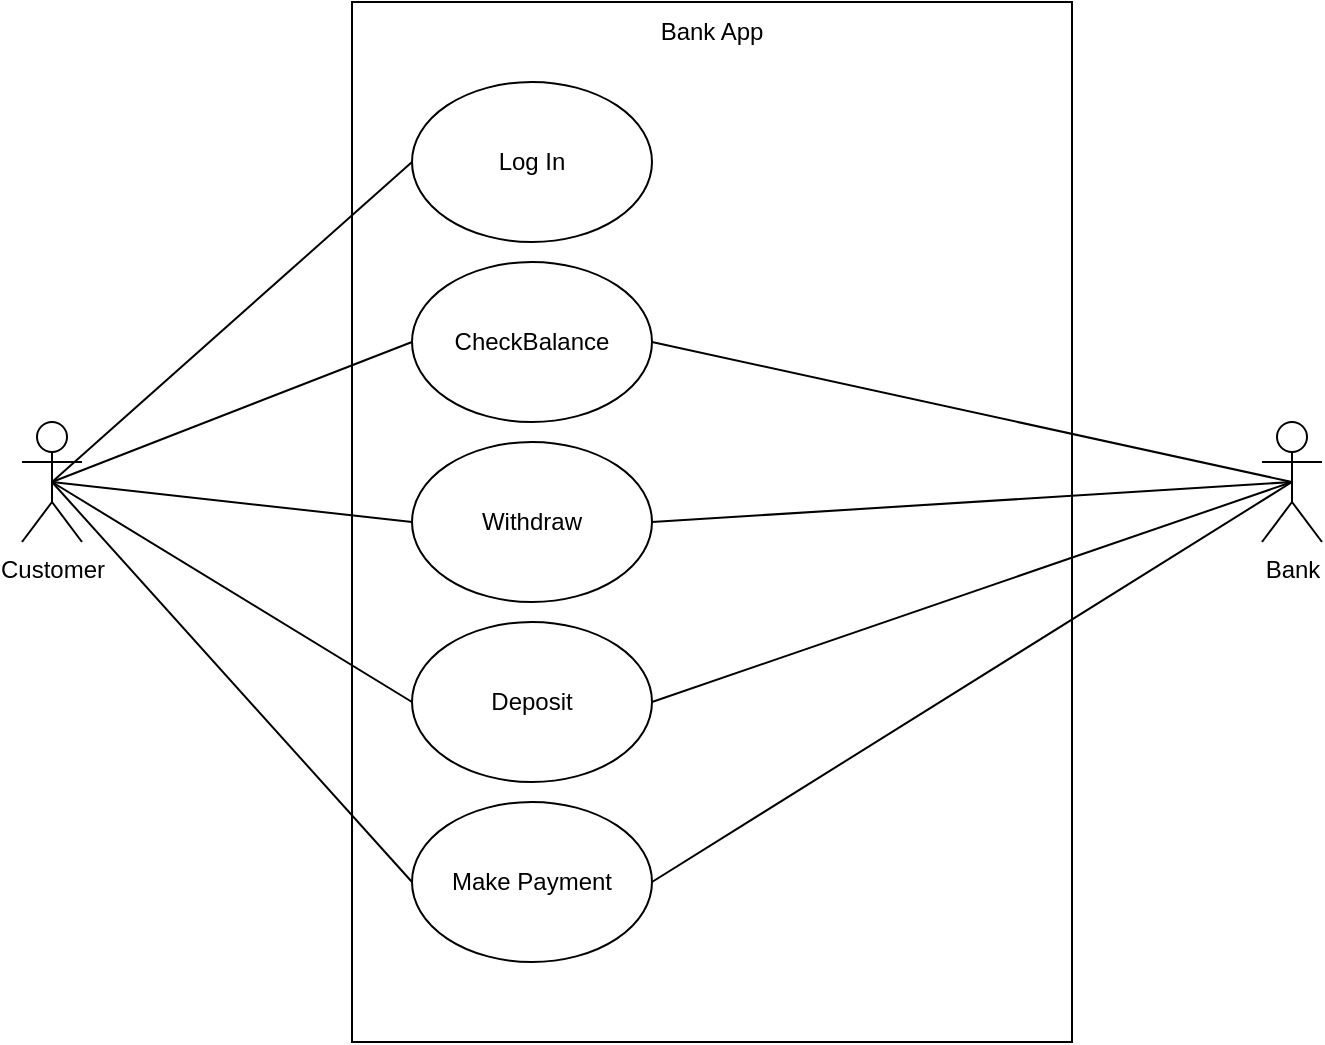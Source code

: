 <mxfile version="24.7.17">
  <diagram name="Page-1" id="lFV7UfW901zuJCG4wguW">
    <mxGraphModel dx="1534" dy="836" grid="1" gridSize="10" guides="1" tooltips="1" connect="1" arrows="1" fold="1" page="1" pageScale="1" pageWidth="850" pageHeight="1100" math="0" shadow="0">
      <root>
        <mxCell id="0" />
        <mxCell id="1" parent="0" />
        <mxCell id="nPgx3wtlwv_MdmcEqjwG-14" value="" style="rounded=0;whiteSpace=wrap;html=1;" vertex="1" parent="1">
          <mxGeometry x="255" y="130" width="360" height="520" as="geometry" />
        </mxCell>
        <mxCell id="nPgx3wtlwv_MdmcEqjwG-3" value="Bank App" style="text;html=1;align=center;verticalAlign=middle;whiteSpace=wrap;rounded=0;" vertex="1" parent="1">
          <mxGeometry x="405" y="130" width="60" height="30" as="geometry" />
        </mxCell>
        <mxCell id="nPgx3wtlwv_MdmcEqjwG-4" value="Customer" style="shape=umlActor;verticalLabelPosition=bottom;verticalAlign=top;html=1;outlineConnect=0;" vertex="1" parent="1">
          <mxGeometry x="90" y="340" width="30" height="60" as="geometry" />
        </mxCell>
        <mxCell id="nPgx3wtlwv_MdmcEqjwG-5" value="Bank" style="shape=umlActor;verticalLabelPosition=bottom;verticalAlign=top;html=1;outlineConnect=0;" vertex="1" parent="1">
          <mxGeometry x="710" y="340" width="30" height="60" as="geometry" />
        </mxCell>
        <mxCell id="nPgx3wtlwv_MdmcEqjwG-9" value="Log In" style="ellipse;whiteSpace=wrap;html=1;" vertex="1" parent="1">
          <mxGeometry x="285" y="170" width="120" height="80" as="geometry" />
        </mxCell>
        <mxCell id="nPgx3wtlwv_MdmcEqjwG-10" value="CheckBalance" style="ellipse;whiteSpace=wrap;html=1;" vertex="1" parent="1">
          <mxGeometry x="285" y="260" width="120" height="80" as="geometry" />
        </mxCell>
        <mxCell id="nPgx3wtlwv_MdmcEqjwG-11" value="Withdraw" style="ellipse;whiteSpace=wrap;html=1;" vertex="1" parent="1">
          <mxGeometry x="285" y="350" width="120" height="80" as="geometry" />
        </mxCell>
        <mxCell id="nPgx3wtlwv_MdmcEqjwG-15" value="Deposit" style="ellipse;whiteSpace=wrap;html=1;" vertex="1" parent="1">
          <mxGeometry x="285" y="440" width="120" height="80" as="geometry" />
        </mxCell>
        <mxCell id="nPgx3wtlwv_MdmcEqjwG-16" value="Make Payment" style="ellipse;whiteSpace=wrap;html=1;" vertex="1" parent="1">
          <mxGeometry x="285" y="530" width="120" height="80" as="geometry" />
        </mxCell>
        <mxCell id="nPgx3wtlwv_MdmcEqjwG-20" value="" style="endArrow=none;html=1;rounded=0;entryX=0;entryY=0.5;entryDx=0;entryDy=0;exitX=0.5;exitY=0.5;exitDx=0;exitDy=0;exitPerimeter=0;" edge="1" parent="1" source="nPgx3wtlwv_MdmcEqjwG-4" target="nPgx3wtlwv_MdmcEqjwG-9">
          <mxGeometry width="50" height="50" relative="1" as="geometry">
            <mxPoint x="150" y="270" as="sourcePoint" />
            <mxPoint x="210" y="200" as="targetPoint" />
          </mxGeometry>
        </mxCell>
        <mxCell id="nPgx3wtlwv_MdmcEqjwG-21" value="" style="endArrow=none;html=1;rounded=0;entryX=0;entryY=0.5;entryDx=0;entryDy=0;exitX=0.5;exitY=0.5;exitDx=0;exitDy=0;exitPerimeter=0;" edge="1" parent="1" source="nPgx3wtlwv_MdmcEqjwG-4" target="nPgx3wtlwv_MdmcEqjwG-10">
          <mxGeometry width="50" height="50" relative="1" as="geometry">
            <mxPoint x="150" y="270" as="sourcePoint" />
            <mxPoint x="295" y="220" as="targetPoint" />
          </mxGeometry>
        </mxCell>
        <mxCell id="nPgx3wtlwv_MdmcEqjwG-22" value="" style="endArrow=none;html=1;rounded=0;entryX=0;entryY=0.5;entryDx=0;entryDy=0;exitX=0.5;exitY=0.5;exitDx=0;exitDy=0;exitPerimeter=0;" edge="1" parent="1" source="nPgx3wtlwv_MdmcEqjwG-4" target="nPgx3wtlwv_MdmcEqjwG-11">
          <mxGeometry width="50" height="50" relative="1" as="geometry">
            <mxPoint x="150" y="270" as="sourcePoint" />
            <mxPoint x="305" y="230" as="targetPoint" />
          </mxGeometry>
        </mxCell>
        <mxCell id="nPgx3wtlwv_MdmcEqjwG-24" value="" style="endArrow=none;html=1;rounded=0;entryX=0;entryY=0.5;entryDx=0;entryDy=0;exitX=0.5;exitY=0.5;exitDx=0;exitDy=0;exitPerimeter=0;" edge="1" parent="1" source="nPgx3wtlwv_MdmcEqjwG-4" target="nPgx3wtlwv_MdmcEqjwG-15">
          <mxGeometry width="50" height="50" relative="1" as="geometry">
            <mxPoint x="150" y="270" as="sourcePoint" />
            <mxPoint x="315" y="240" as="targetPoint" />
          </mxGeometry>
        </mxCell>
        <mxCell id="nPgx3wtlwv_MdmcEqjwG-25" value="" style="endArrow=none;html=1;rounded=0;entryX=0;entryY=0.5;entryDx=0;entryDy=0;exitX=0.5;exitY=0.5;exitDx=0;exitDy=0;exitPerimeter=0;" edge="1" parent="1" source="nPgx3wtlwv_MdmcEqjwG-4" target="nPgx3wtlwv_MdmcEqjwG-16">
          <mxGeometry width="50" height="50" relative="1" as="geometry">
            <mxPoint x="190" y="300" as="sourcePoint" />
            <mxPoint x="325" y="250" as="targetPoint" />
          </mxGeometry>
        </mxCell>
        <mxCell id="nPgx3wtlwv_MdmcEqjwG-26" value="" style="endArrow=none;html=1;rounded=0;exitX=1;exitY=0.5;exitDx=0;exitDy=0;entryX=0.5;entryY=0.5;entryDx=0;entryDy=0;entryPerimeter=0;" edge="1" parent="1" source="nPgx3wtlwv_MdmcEqjwG-10" target="nPgx3wtlwv_MdmcEqjwG-5">
          <mxGeometry width="50" height="50" relative="1" as="geometry">
            <mxPoint x="200" y="310" as="sourcePoint" />
            <mxPoint x="335" y="260" as="targetPoint" />
          </mxGeometry>
        </mxCell>
        <mxCell id="nPgx3wtlwv_MdmcEqjwG-27" value="" style="endArrow=none;html=1;rounded=0;entryX=0.5;entryY=0.5;entryDx=0;entryDy=0;exitX=1;exitY=0.5;exitDx=0;exitDy=0;entryPerimeter=0;" edge="1" parent="1" source="nPgx3wtlwv_MdmcEqjwG-11" target="nPgx3wtlwv_MdmcEqjwG-5">
          <mxGeometry width="50" height="50" relative="1" as="geometry">
            <mxPoint x="210" y="320" as="sourcePoint" />
            <mxPoint x="345" y="270" as="targetPoint" />
          </mxGeometry>
        </mxCell>
        <mxCell id="nPgx3wtlwv_MdmcEqjwG-28" value="" style="endArrow=none;html=1;rounded=0;entryX=0.5;entryY=0.5;entryDx=0;entryDy=0;entryPerimeter=0;exitX=1;exitY=0.5;exitDx=0;exitDy=0;" edge="1" parent="1" source="nPgx3wtlwv_MdmcEqjwG-15" target="nPgx3wtlwv_MdmcEqjwG-5">
          <mxGeometry width="50" height="50" relative="1" as="geometry">
            <mxPoint x="220" y="330" as="sourcePoint" />
            <mxPoint x="355" y="280" as="targetPoint" />
          </mxGeometry>
        </mxCell>
        <mxCell id="nPgx3wtlwv_MdmcEqjwG-29" value="" style="endArrow=none;html=1;rounded=0;entryX=0.5;entryY=0.5;entryDx=0;entryDy=0;exitX=1;exitY=0.5;exitDx=0;exitDy=0;entryPerimeter=0;" edge="1" parent="1" source="nPgx3wtlwv_MdmcEqjwG-16" target="nPgx3wtlwv_MdmcEqjwG-5">
          <mxGeometry width="50" height="50" relative="1" as="geometry">
            <mxPoint x="230" y="340" as="sourcePoint" />
            <mxPoint x="365" y="290" as="targetPoint" />
          </mxGeometry>
        </mxCell>
      </root>
    </mxGraphModel>
  </diagram>
</mxfile>
